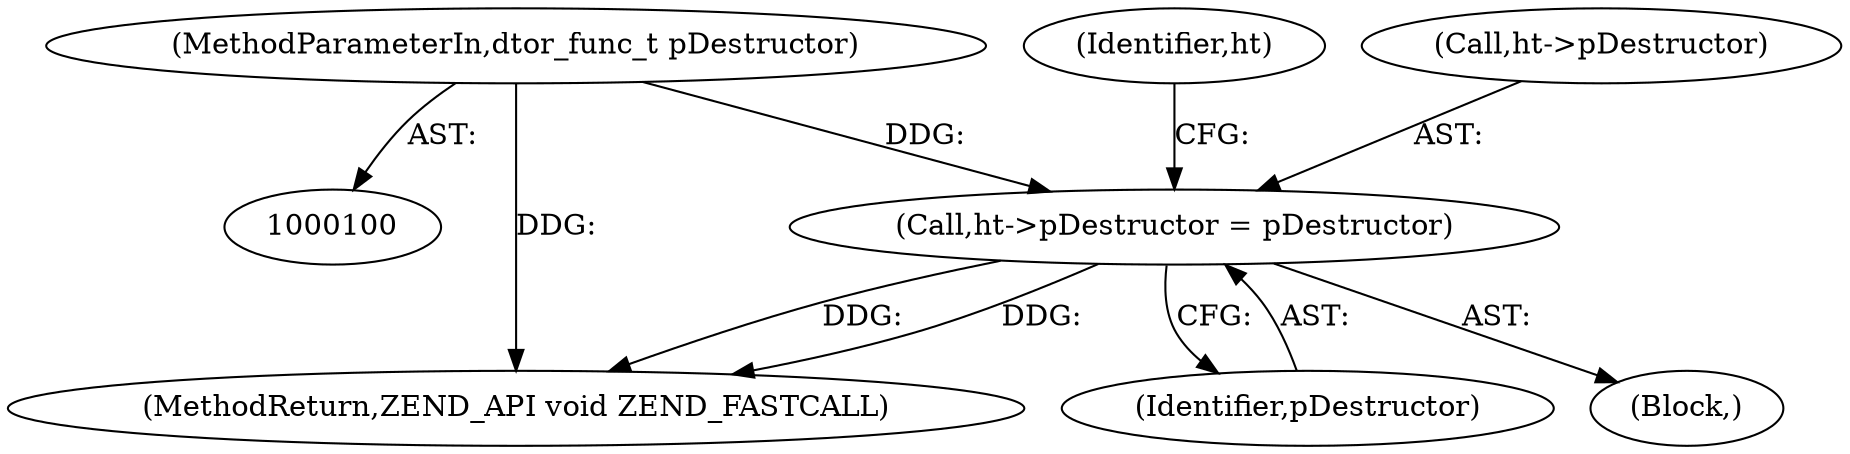 digraph "0_php-src_4cc0286f2f3780abc6084bcdae5dce595daa3c12@pointer" {
"1000157" [label="(Call,ht->pDestructor = pDestructor)"];
"1000103" [label="(MethodParameterIn,dtor_func_t pDestructor)"];
"1000103" [label="(MethodParameterIn,dtor_func_t pDestructor)"];
"1000105" [label="(Block,)"];
"1000164" [label="(Identifier,ht)"];
"1000157" [label="(Call,ht->pDestructor = pDestructor)"];
"1000168" [label="(MethodReturn,ZEND_API void ZEND_FASTCALL)"];
"1000161" [label="(Identifier,pDestructor)"];
"1000158" [label="(Call,ht->pDestructor)"];
"1000157" -> "1000105"  [label="AST: "];
"1000157" -> "1000161"  [label="CFG: "];
"1000158" -> "1000157"  [label="AST: "];
"1000161" -> "1000157"  [label="AST: "];
"1000164" -> "1000157"  [label="CFG: "];
"1000157" -> "1000168"  [label="DDG: "];
"1000157" -> "1000168"  [label="DDG: "];
"1000103" -> "1000157"  [label="DDG: "];
"1000103" -> "1000100"  [label="AST: "];
"1000103" -> "1000168"  [label="DDG: "];
}
